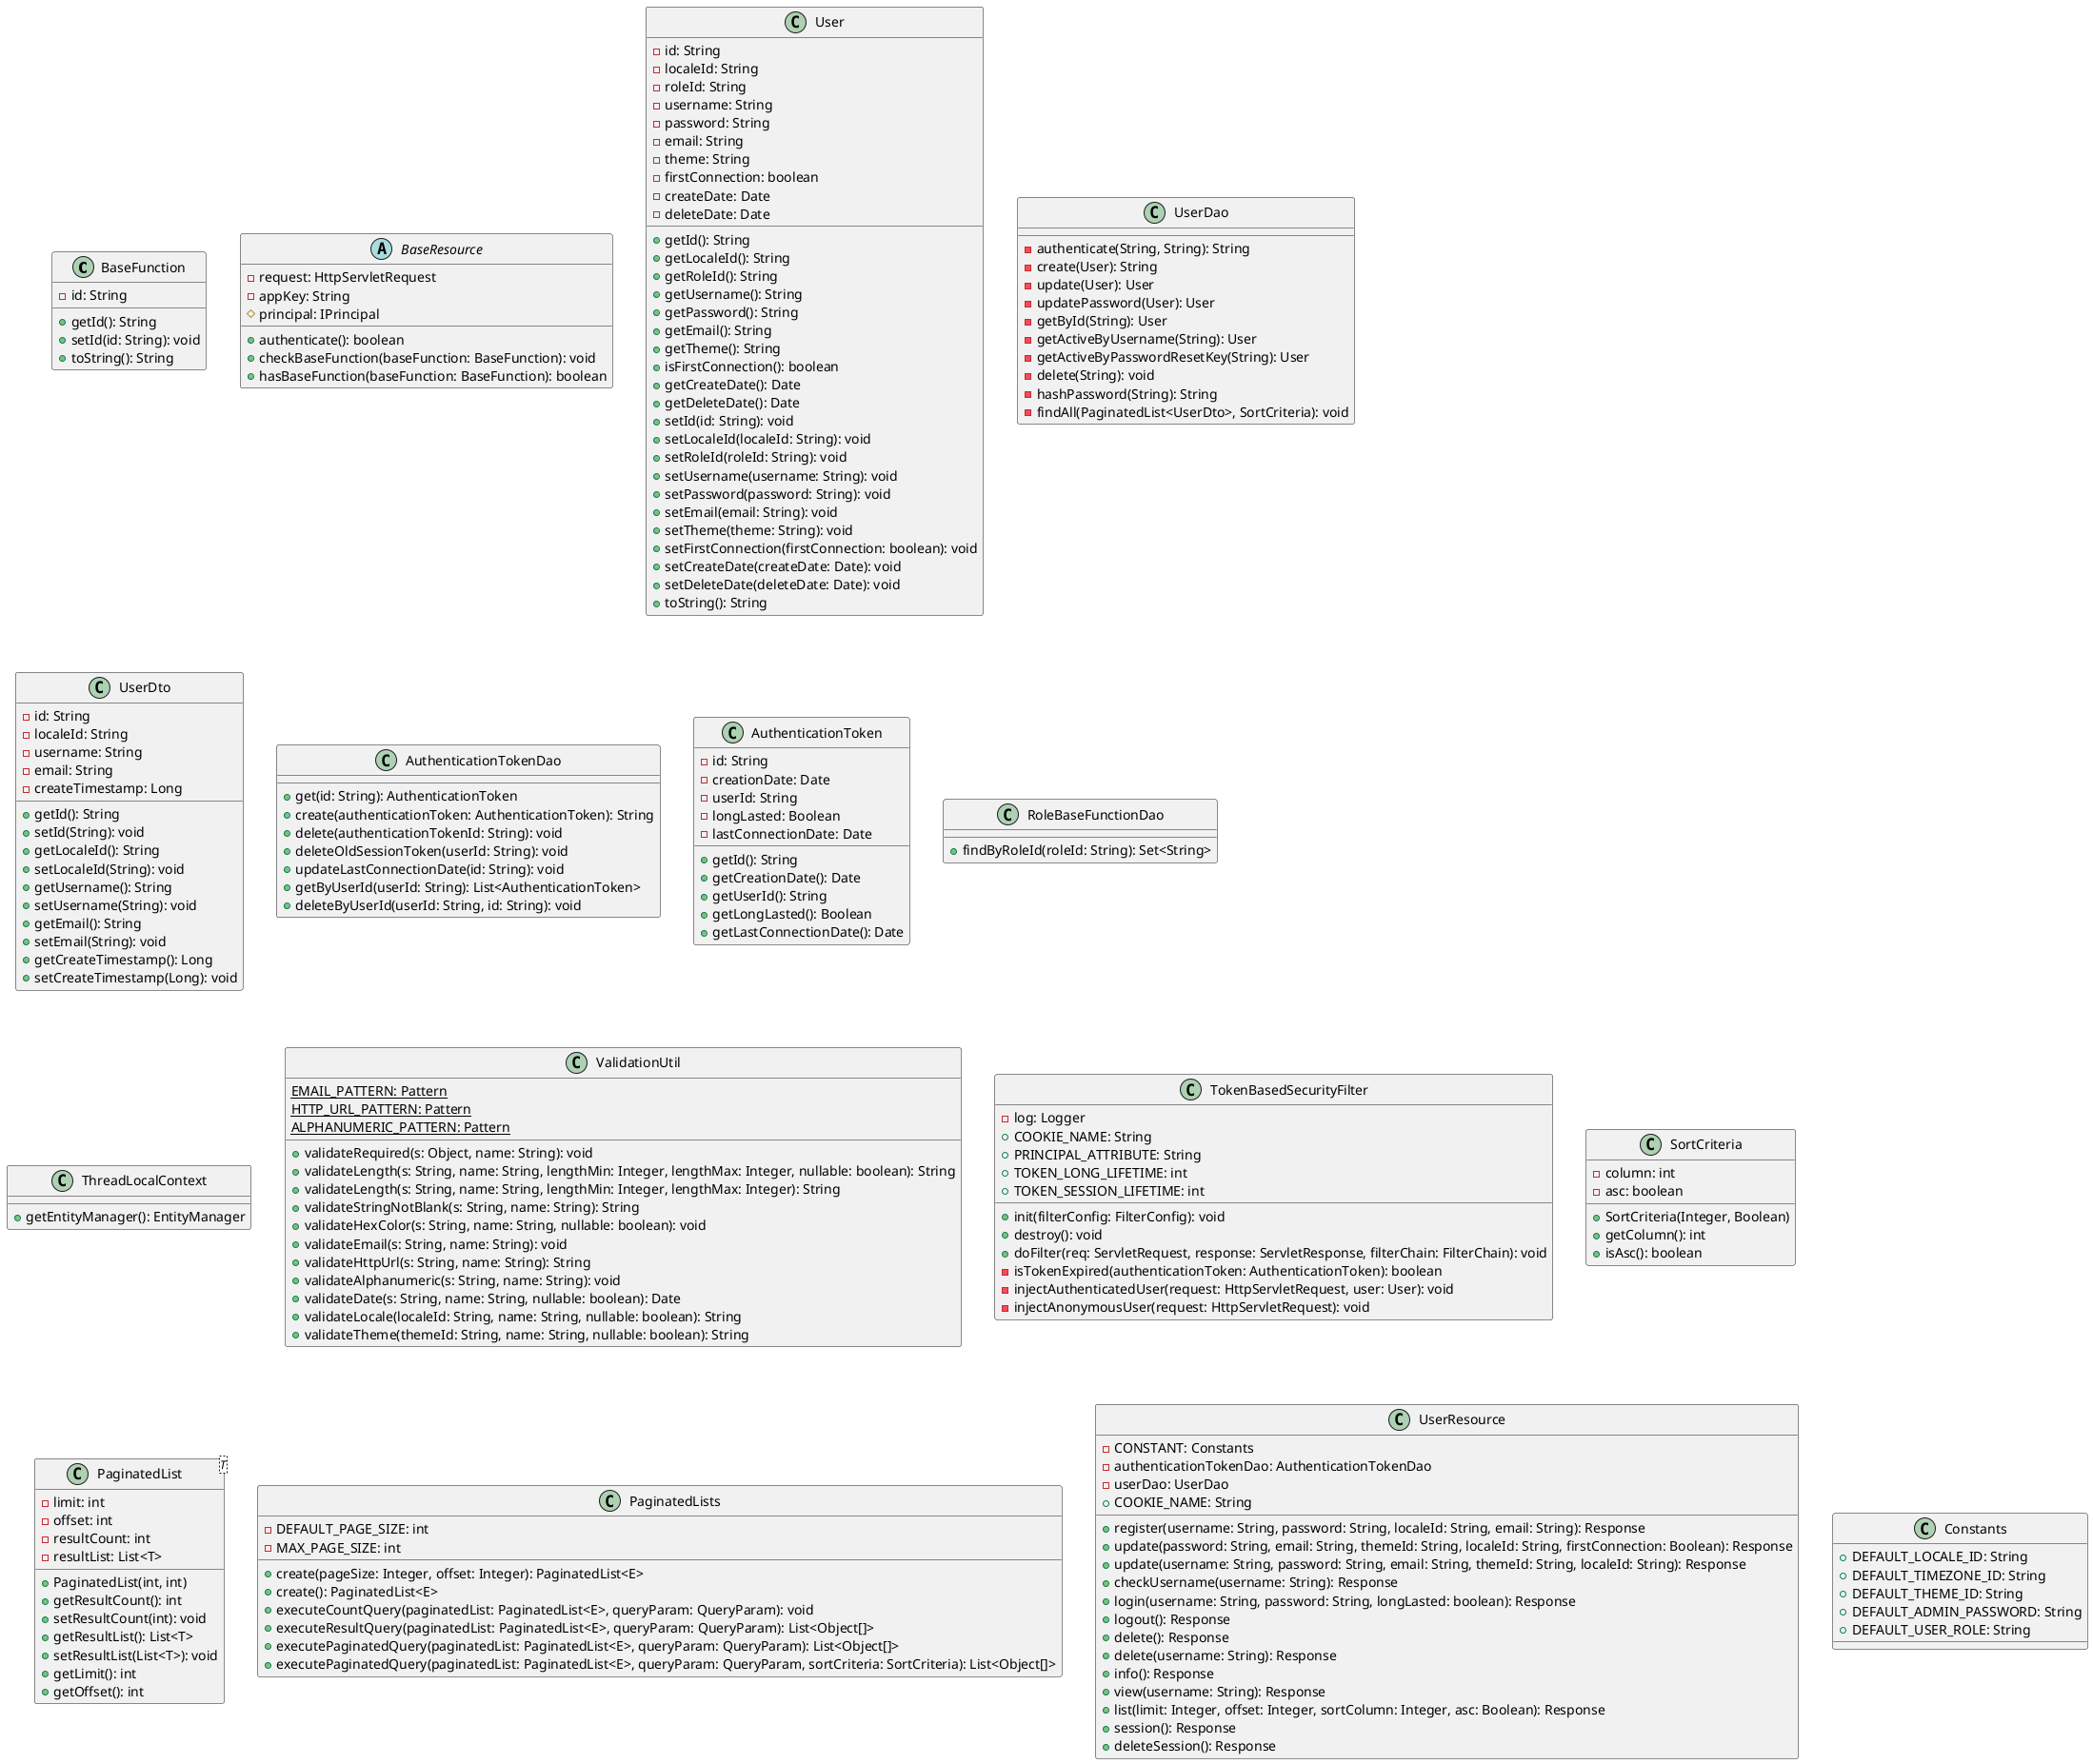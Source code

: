 @startuml User

class BaseFunction {
    - id: String
    + getId(): String
    + setId(id: String): void
    + toString(): String
}

abstract class BaseResource {
    - request: HttpServletRequest
    - appKey: String
    # principal: IPrincipal
    + authenticate(): boolean
    + checkBaseFunction(baseFunction: BaseFunction): void
    + hasBaseFunction(baseFunction: BaseFunction): boolean
}

class User {
  - id: String
  - localeId: String
  - roleId: String
  - username: String
  - password: String
  - email: String
  - theme: String
  - firstConnection: boolean
  - createDate: Date
  - deleteDate: Date
  + getId(): String
  + getLocaleId(): String
  + getRoleId(): String
  + getUsername(): String
  + getPassword(): String
  + getEmail(): String
  + getTheme(): String
  + isFirstConnection(): boolean
  + getCreateDate(): Date
  + getDeleteDate(): Date
  + setId(id: String): void
  + setLocaleId(localeId: String): void
  + setRoleId(roleId: String): void
  + setUsername(username: String): void
  + setPassword(password: String): void
  + setEmail(email: String): void
  + setTheme(theme: String): void
  + setFirstConnection(firstConnection: boolean): void
  + setCreateDate(createDate: Date): void
  + setDeleteDate(deleteDate: Date): void
  + toString(): String
}

class UserDao {
  - authenticate(String, String): String
  - create(User): String
  - update(User): User
  - updatePassword(User): User
  - getById(String): User
  - getActiveByUsername(String): User
  - getActiveByPasswordResetKey(String): User
  - delete(String): void
  - hashPassword(String): String
  - findAll(PaginatedList<UserDto>, SortCriteria): void
}

class UserDto {
  - id: String
  - localeId: String
  - username: String
  - email: String
  - createTimestamp: Long

  + getId(): String
  + setId(String): void
  + getLocaleId(): String
  + setLocaleId(String): void
  + getUsername(): String
  + setUsername(String): void
  + getEmail(): String
  + setEmail(String): void
  + getCreateTimestamp(): Long
  + setCreateTimestamp(Long): void
}

class AuthenticationTokenDao {
    +get(id: String): AuthenticationToken
    +create(authenticationToken: AuthenticationToken): String
    +delete(authenticationTokenId: String): void
    +deleteOldSessionToken(userId: String): void
    +updateLastConnectionDate(id: String): void
    +getByUserId(userId: String): List<AuthenticationToken>
    +deleteByUserId(userId: String, id: String): void
}

class AuthenticationToken {
    -id: String
    -creationDate: Date
    -userId: String
    -longLasted: Boolean
    -lastConnectionDate: Date
    +getId(): String
    +getCreationDate(): Date
    +getUserId(): String
    +getLongLasted(): Boolean
    +getLastConnectionDate(): Date
}

class RoleBaseFunctionDao {
    +findByRoleId(roleId: String): Set<String>
}

class ThreadLocalContext {
    +getEntityManager(): EntityManager
}

class ValidationUtil {
  {static} EMAIL_PATTERN: Pattern
  {static} HTTP_URL_PATTERN: Pattern
  {static} ALPHANUMERIC_PATTERN: Pattern
  + validateRequired(s: Object, name: String): void
  + validateLength(s: String, name: String, lengthMin: Integer, lengthMax: Integer, nullable: boolean): String
  + validateLength(s: String, name: String, lengthMin: Integer, lengthMax: Integer): String
  + validateStringNotBlank(s: String, name: String): String
  + validateHexColor(s: String, name: String, nullable: boolean): void
  + validateEmail(s: String, name: String): void
  + validateHttpUrl(s: String, name: String): String
  + validateAlphanumeric(s: String, name: String): void
  + validateDate(s: String, name: String, nullable: boolean): Date
  + validateLocale(localeId: String, name: String, nullable: boolean): String
  + validateTheme(themeId: String, name: String, nullable: boolean): String
}

class TokenBasedSecurityFilter {
    -log: Logger
    +COOKIE_NAME: String
    +PRINCIPAL_ATTRIBUTE: String
    +TOKEN_LONG_LIFETIME: int
    +TOKEN_SESSION_LIFETIME: int
    +init(filterConfig: FilterConfig): void
    +destroy(): void
    +doFilter(req: ServletRequest, response: ServletResponse, filterChain: FilterChain): void
    -isTokenExpired(authenticationToken: AuthenticationToken): boolean
    -injectAuthenticatedUser(request: HttpServletRequest, user: User): void
    -injectAnonymousUser(request: HttpServletRequest): void
}

class SortCriteria {
  - column: int
  - asc: boolean

  + SortCriteria(Integer, Boolean)
  + getColumn(): int
  + isAsc(): boolean
}

class PaginatedList<T> {
  - limit: int
  - offset: int
  - resultCount: int
  - resultList: List<T>

  + PaginatedList(int, int)
  + getResultCount(): int
  + setResultCount(int): void
  + getResultList(): List<T>
  + setResultList(List<T>): void
  + getLimit(): int
  + getOffset(): int
}

class PaginatedLists {
    {field} -DEFAULT_PAGE_SIZE: int
    {field} -MAX_PAGE_SIZE: int
    + create(pageSize: Integer, offset: Integer): PaginatedList<E>
    + create(): PaginatedList<E>
    + executeCountQuery(paginatedList: PaginatedList<E>, queryParam: QueryParam): void
    + executeResultQuery(paginatedList: PaginatedList<E>, queryParam: QueryParam): List<Object[]>
    + executePaginatedQuery(paginatedList: PaginatedList<E>, queryParam: QueryParam): List<Object[]>
    + executePaginatedQuery(paginatedList: PaginatedList<E>, queryParam: QueryParam, sortCriteria: SortCriteria): List<Object[]>
}

class UserResource {
    -CONSTANT: Constants
    -authenticationTokenDao: AuthenticationTokenDao
    -userDao: UserDao
    +COOKIE_NAME: String
    +register(username: String, password: String, localeId: String, email: String): Response
    +update(password: String, email: String, themeId: String, localeId: String, firstConnection: Boolean): Response
    +update(username: String, password: String, email: String, themeId: String, localeId: String): Response
    +checkUsername(username: String): Response
    +login(username: String, password: String, longLasted: boolean): Response
    +logout(): Response
    +delete(): Response
    +delete(username: String): Response
    +info(): Response
    +view(username: String): Response
    +list(limit: Integer, offset: Integer, sortColumn: Integer, asc: Boolean): Response
    +session(): Response
    +deleteSession(): Response
}

class Constants {
    +DEFAULT_LOCALE_ID: String
    +DEFAULT_TIMEZONE_ID: String
    +DEFAULT_THEME_ID: String
    +DEFAULT_ADMIN_PASSWORD: String
    +DEFAULT_USER_ROLE: String
}

@enduml